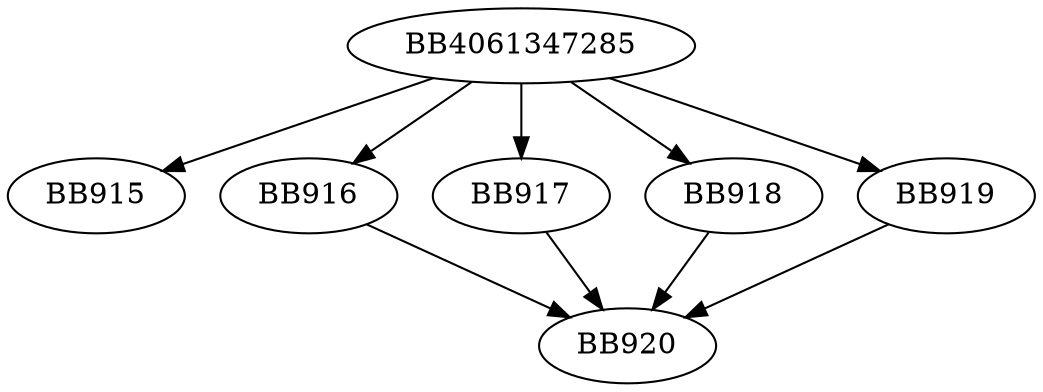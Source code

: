 digraph G{
	BB4061347285->BB915;
	BB4061347285->BB916;
	BB4061347285->BB917;
	BB4061347285->BB918;
	BB4061347285->BB919;
	BB916->BB920;
	BB917->BB920;
	BB918->BB920;
	BB919->BB920;
}
